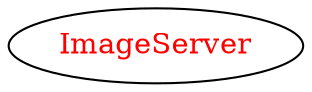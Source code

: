 digraph dependencyGraph {
 concentrate=true;
 ranksep="2.0";
 rankdir="LR"; 
 splines="ortho";
"ImageServer" [fontcolor="red"];
}